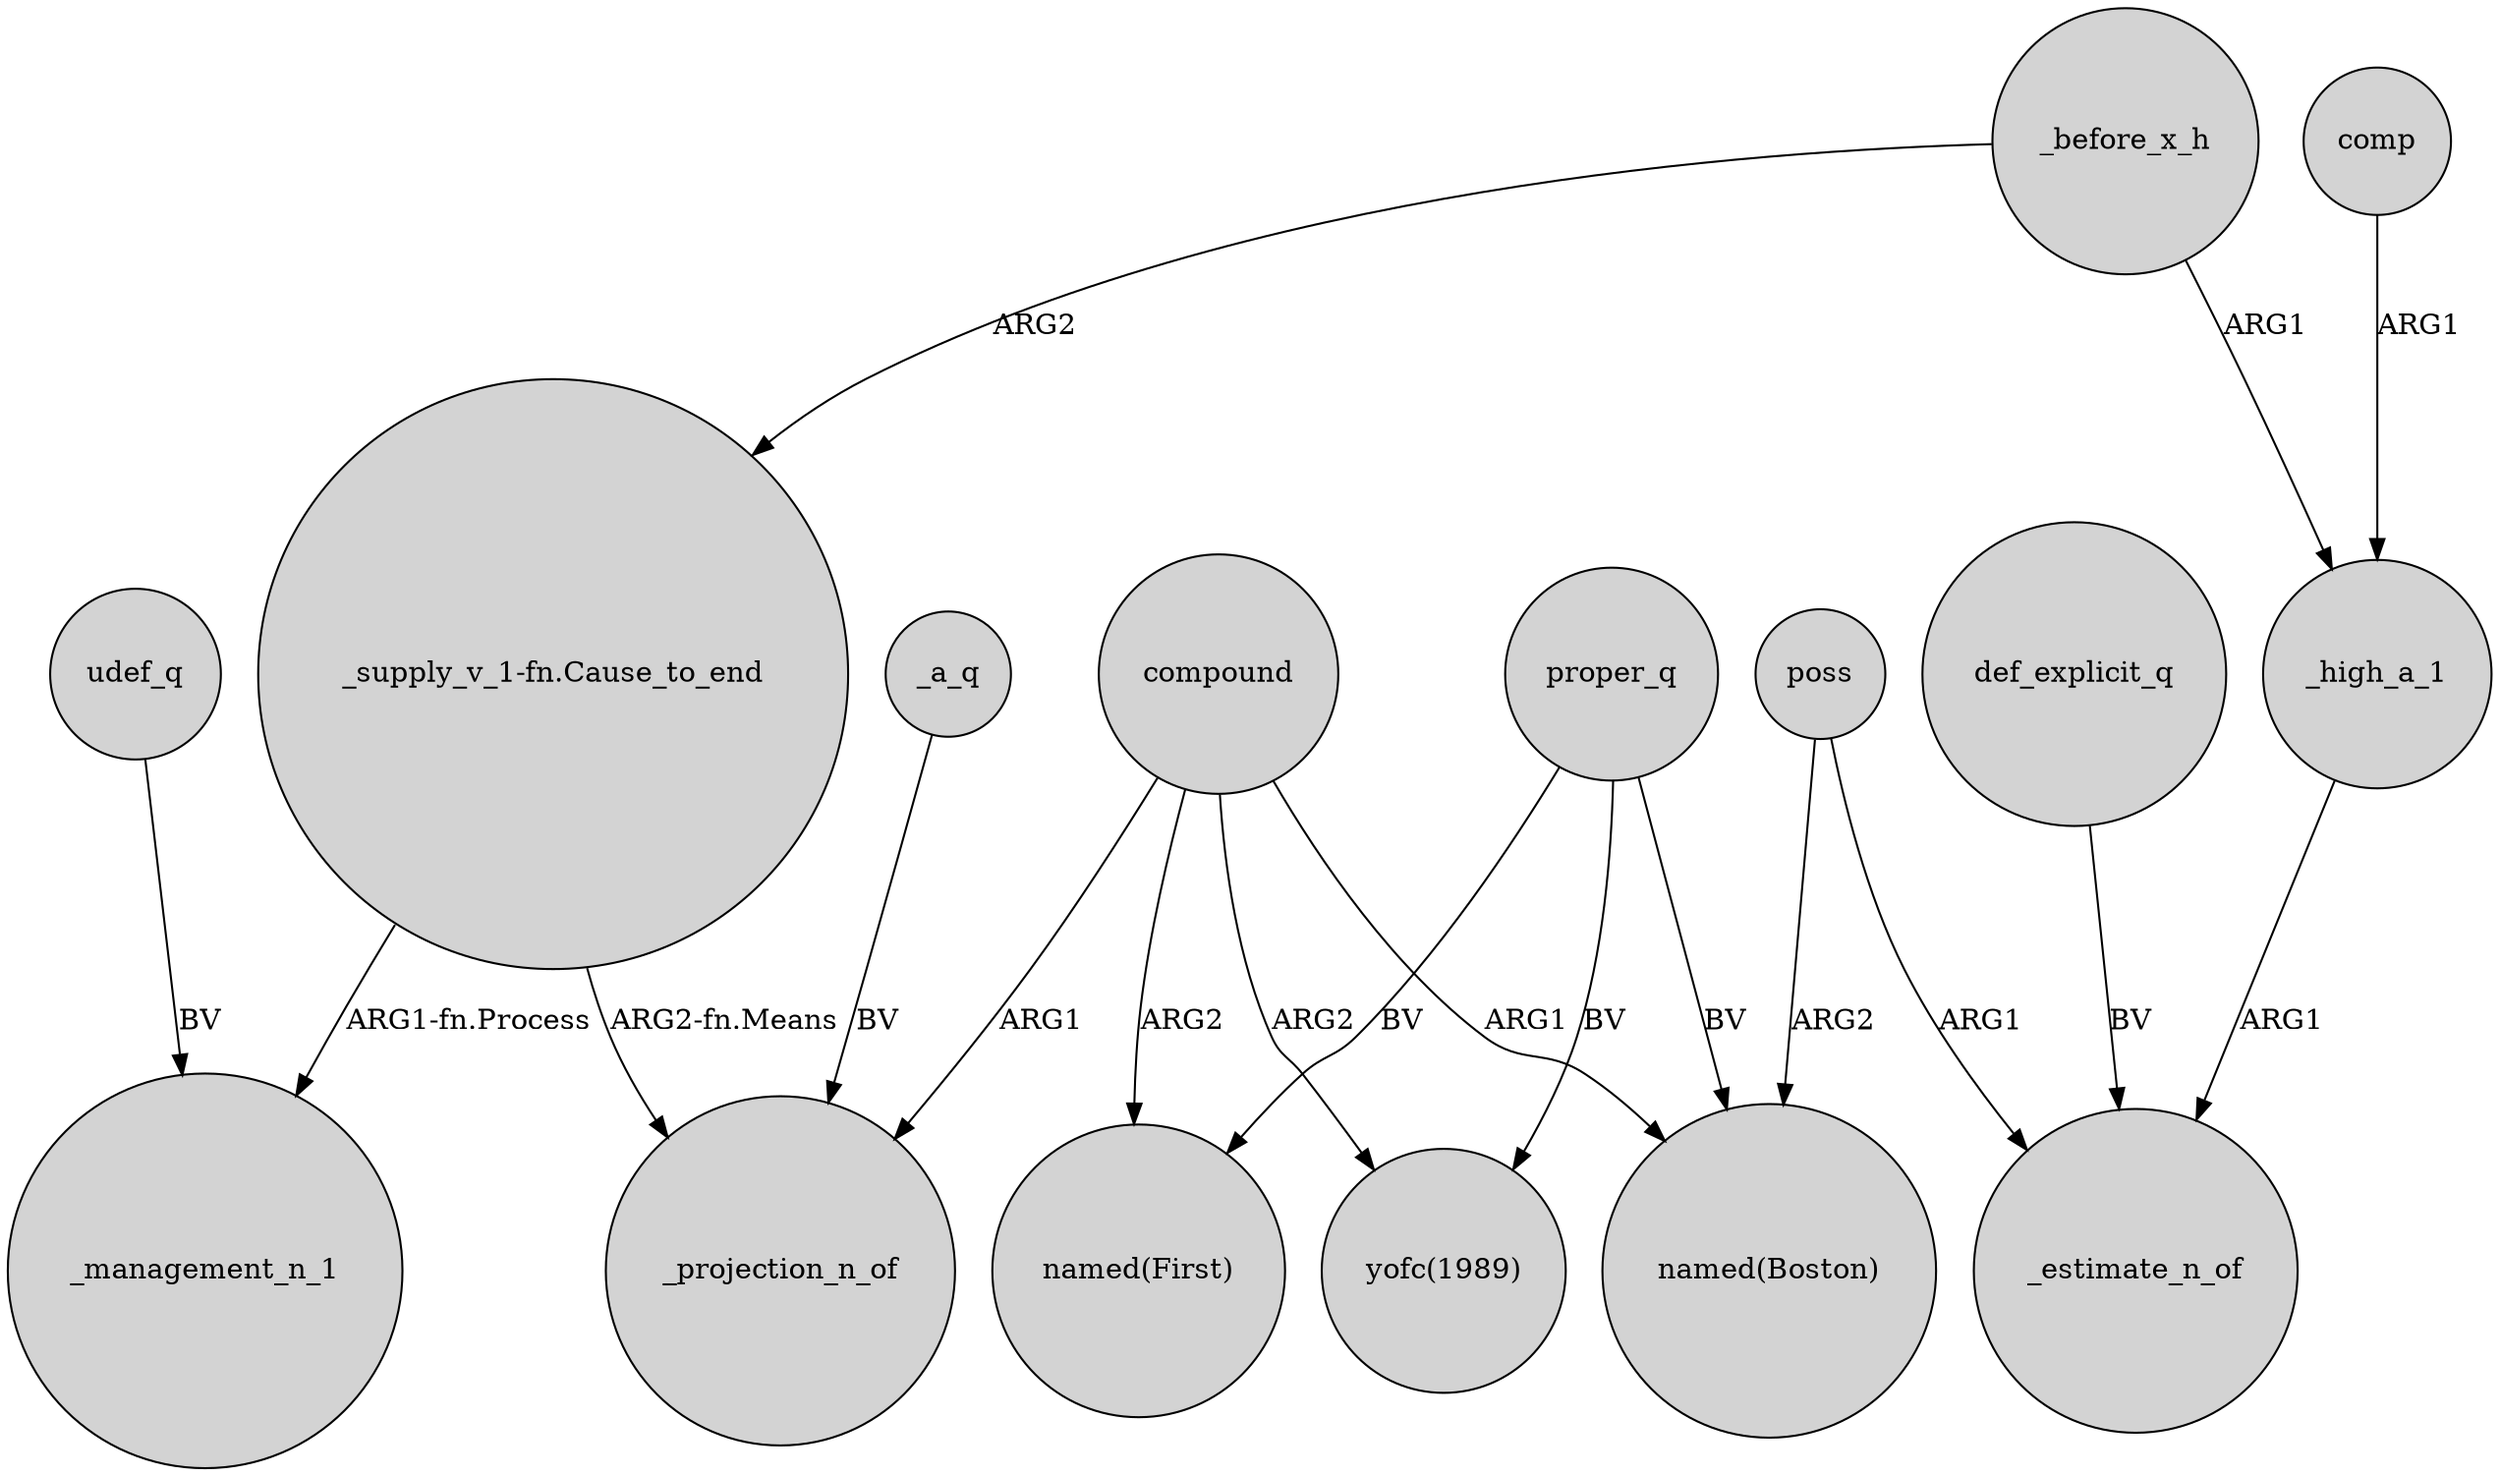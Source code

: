 digraph {
	node [shape=circle style=filled]
	"_supply_v_1-fn.Cause_to_end" -> _management_n_1 [label="ARG1-fn.Process"]
	_before_x_h -> "_supply_v_1-fn.Cause_to_end" [label=ARG2]
	proper_q -> "named(First)" [label=BV]
	proper_q -> "named(Boston)" [label=BV]
	def_explicit_q -> _estimate_n_of [label=BV]
	_high_a_1 -> _estimate_n_of [label=ARG1]
	comp -> _high_a_1 [label=ARG1]
	poss -> "named(Boston)" [label=ARG2]
	_a_q -> _projection_n_of [label=BV]
	poss -> _estimate_n_of [label=ARG1]
	_before_x_h -> _high_a_1 [label=ARG1]
	compound -> "yofc(1989)" [label=ARG2]
	compound -> "named(Boston)" [label=ARG1]
	proper_q -> "yofc(1989)" [label=BV]
	compound -> _projection_n_of [label=ARG1]
	"_supply_v_1-fn.Cause_to_end" -> _projection_n_of [label="ARG2-fn.Means"]
	udef_q -> _management_n_1 [label=BV]
	compound -> "named(First)" [label=ARG2]
}

